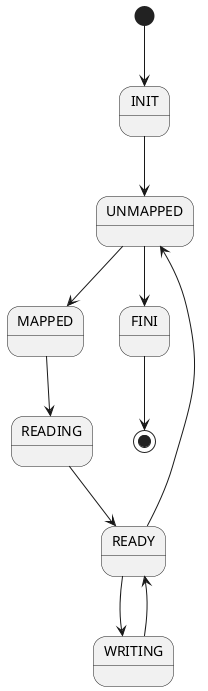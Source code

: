 @startuml
[*] --> INIT
INIT --> UNMAPPED
UNMAPPED --> MAPPED
MAPPED --> READING
READING --> READY
READY --> WRITING
WRITING --> READY
READY --> UNMAPPED
UNMAPPED --> FINI
FINI --> [*]
@enduml